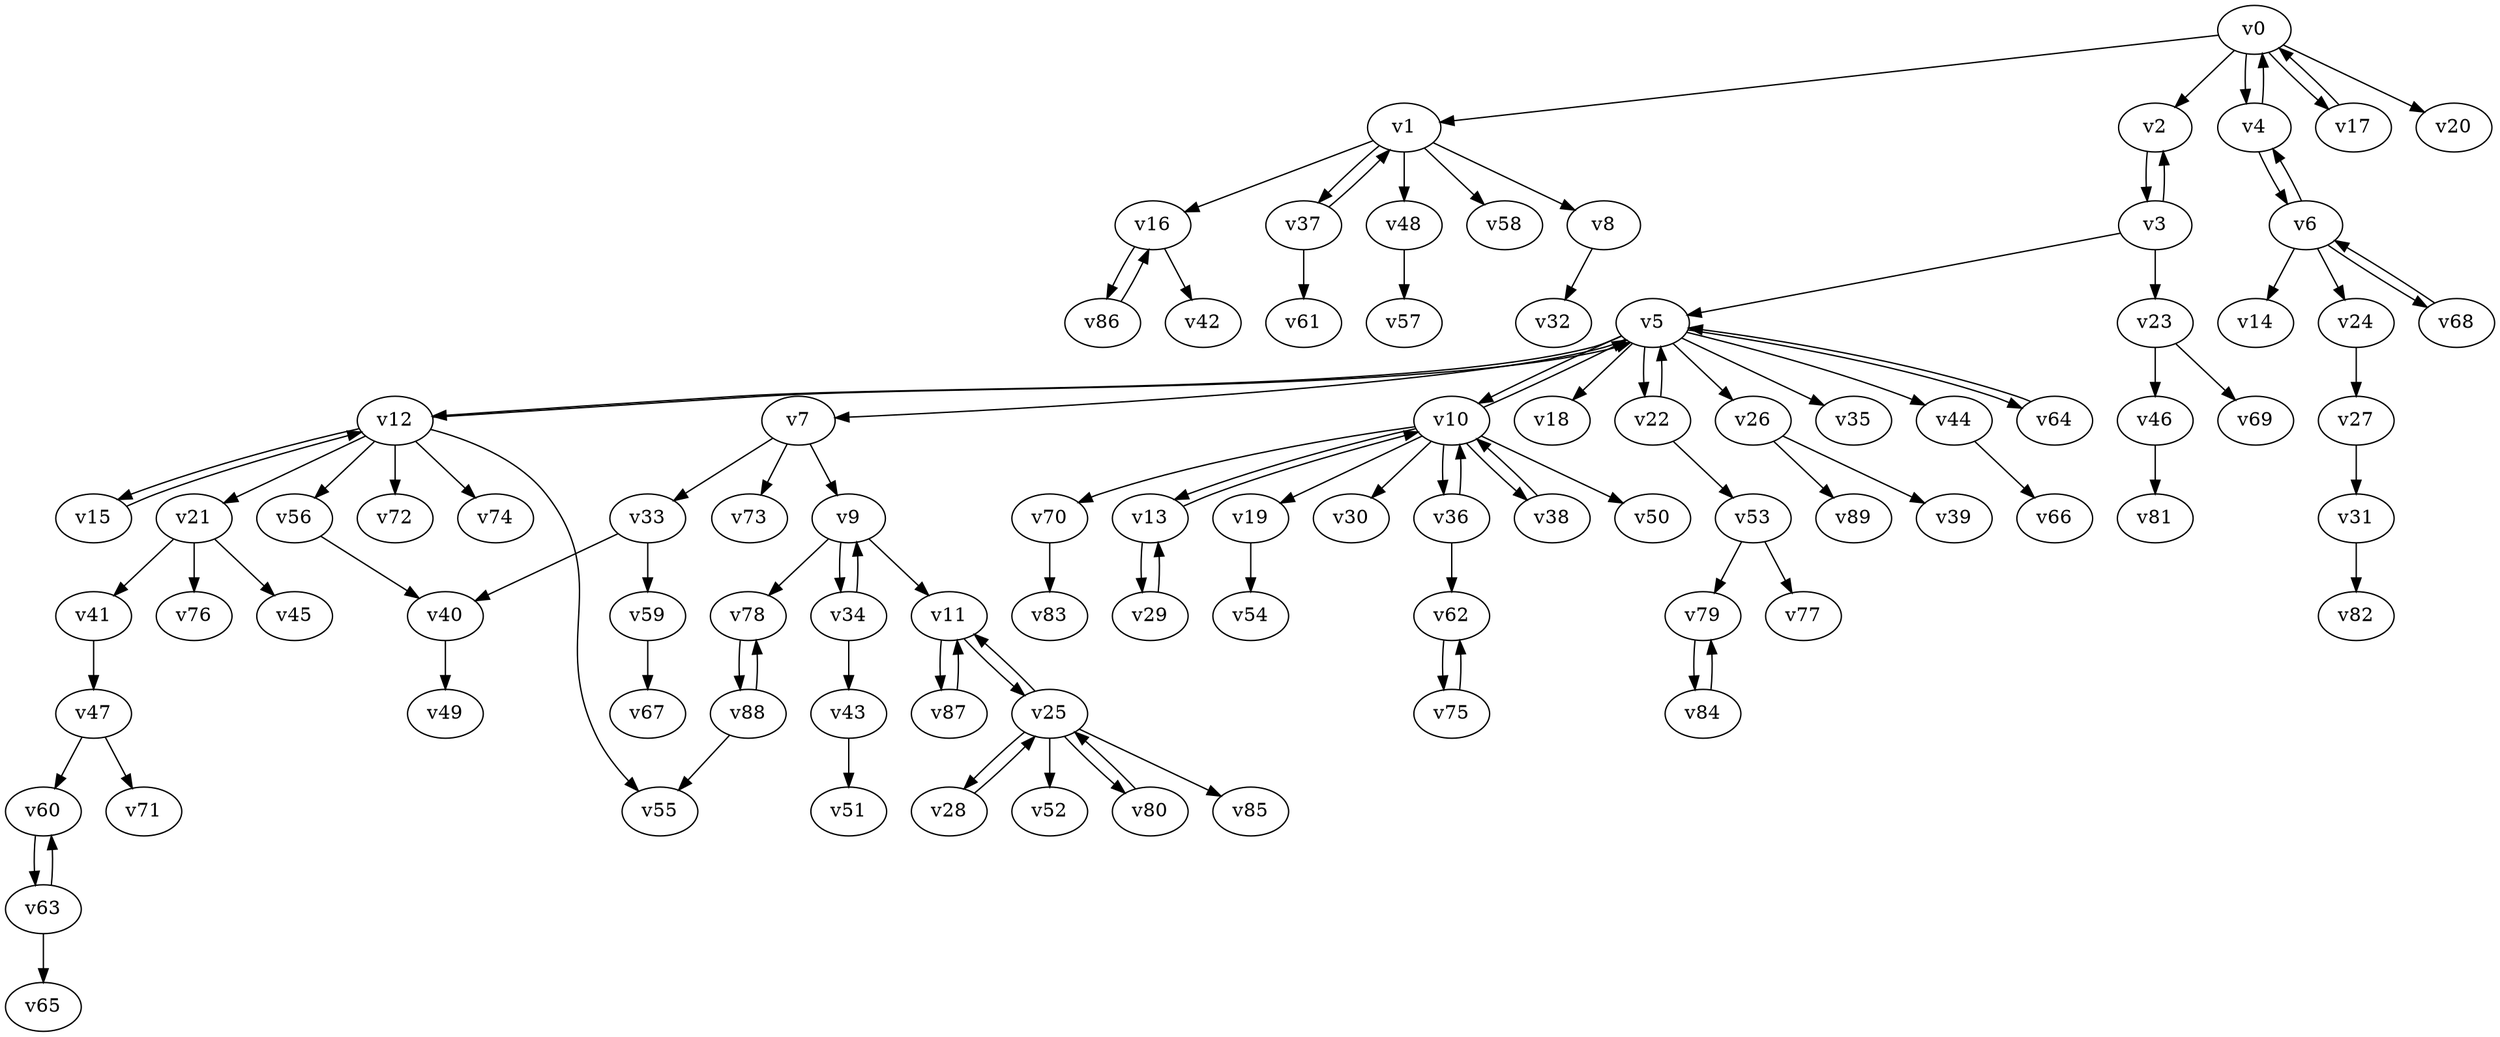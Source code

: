 digraph test121 {
    v0 [name="v0", player=0, weight=-3];
    v1 [name="v1", player=1, weight=13];
    v2 [name="v2", player=0, weight=9];
    v3 [name="v3", player=1, weight=8];
    v4 [name="v4", player=0, weight=5];
    v5 [name="v5", player=1, weight=7];
    v6 [name="v6", player=0, weight=6];
    v7 [name="v7", player=1, weight=6];
    v8 [name="v8", player=0, weight=7];
    v9 [name="v9", player=1, weight=-3];
    v10 [name="v10", player=0, weight=10];
    v11 [name="v11", player=1, weight=7];
    v12 [name="v12", player=0, weight=6];
    v13 [name="v13", player=1, weight=9];
    v14 [name="v14", player=0, weight=6];
    v15 [name="v15", player=1, weight=8];
    v16 [name="v16", player=0, weight=13];
    v17 [name="v17", player=1, weight=1];
    v18 [name="v18", player=0, weight=8];
    v19 [name="v19", player=1, weight=8];
    v20 [name="v20", player=0, weight=12];
    v21 [name="v21", player=1, weight=4];
    v22 [name="v22", player=0, weight=11];
    v23 [name="v23", player=1, weight=11];
    v24 [name="v24", player=0, weight=11];
    v25 [name="v25", player=1, weight=10];
    v26 [name="v26", player=0, weight=5];
    v27 [name="v27", player=1, weight=5];
    v28 [name="v28", player=0, weight=2];
    v29 [name="v29", player=1, weight=9];
    v30 [name="v30", player=0, weight=12];
    v31 [name="v31", player=1, weight=-1];
    v32 [name="v32", player=0, weight=10];
    v33 [name="v33", player=1, weight=2];
    v34 [name="v34", player=0, weight=3];
    v35 [name="v35", player=1, weight=1];
    v36 [name="v36", player=0, weight=9];
    v37 [name="v37", player=1, weight=11];
    v38 [name="v38", player=0, weight=10];
    v39 [name="v39", player=1, weight=10];
    v40 [name="v40", player=0, weight=16];
    v41 [name="v41", player=1, weight=6];
    v42 [name="v42", player=0, weight=7];
    v43 [name="v43", player=1, weight=14];
    v44 [name="v44", player=0, weight=9];
    v45 [name="v45", player=1, weight=3];
    v46 [name="v46", player=0, weight=3];
    v47 [name="v47", player=1, weight=1];
    v48 [name="v48", player=0, weight=17];
    v49 [name="v49", player=1, weight=6];
    v50 [name="v50", player=0, weight=11];
    v51 [name="v51", player=1, weight=-2];
    v52 [name="v52", player=0, weight=5];
    v53 [name="v53", player=1, weight=12];
    v54 [name="v54", player=0, weight=11];
    v55 [name="v55", player=1, weight=10];
    v56 [name="v56", player=0, weight=-3];
    v57 [name="v57", player=1, weight=8];
    v58 [name="v58", player=0, weight=6];
    v59 [name="v59", player=1, weight=17];
    v60 [name="v60", player=0, weight=3];
    v61 [name="v61", player=1, weight=13];
    v62 [name="v62", player=0, weight=0];
    v63 [name="v63", player=1, weight=12];
    v64 [name="v64", player=0, weight=14];
    v65 [name="v65", player=1, weight=1];
    v66 [name="v66", player=0, weight=5];
    v67 [name="v67", player=1, weight=3];
    v68 [name="v68", player=0, weight=14];
    v69 [name="v69", player=1, weight=9];
    v70 [name="v70", player=0, weight=4];
    v71 [name="v71", player=1, weight=9];
    v72 [name="v72", player=0, weight=17];
    v73 [name="v73", player=1, weight=13];
    v74 [name="v74", player=0, weight=5];
    v75 [name="v75", player=1, weight=8];
    v76 [name="v76", player=0, weight=3];
    v77 [name="v77", player=1, weight=-2];
    v78 [name="v78", player=0, weight=0];
    v79 [name="v79", player=1, weight=9];
    v80 [name="v80", player=0, weight=16];
    v81 [name="v81", player=1, weight=15];
    v82 [name="v82", player=0, weight=4];
    v83 [name="v83", player=1, weight=6];
    v84 [name="v84", player=0, weight=14];
    v85 [name="v85", player=1, weight=4];
    v86 [name="v86", player=0, weight=15];
    v87 [name="v87", player=1, weight=7];
    v88 [name="v88", player=0, weight=8];
    v89 [name="v89", player=1, weight=-1];
    v0 -> v1;
    v0 -> v2;
    v2 -> v3;
    v3 -> v2;
    v0 -> v4;
    v4 -> v0;
    v3 -> v5;
    v4 -> v6;
    v6 -> v4;
    v5 -> v7;
    v1 -> v8;
    v7 -> v9;
    v5 -> v10;
    v10 -> v5;
    v9 -> v11;
    v5 -> v12;
    v12 -> v5;
    v10 -> v13;
    v13 -> v10;
    v6 -> v14;
    v12 -> v15;
    v15 -> v12;
    v1 -> v16;
    v0 -> v17;
    v17 -> v0;
    v5 -> v18;
    v10 -> v19;
    v0 -> v20;
    v12 -> v21;
    v5 -> v22;
    v22 -> v5;
    v3 -> v23;
    v6 -> v24;
    v11 -> v25;
    v25 -> v11;
    v5 -> v26;
    v24 -> v27;
    v25 -> v28;
    v28 -> v25;
    v13 -> v29;
    v29 -> v13;
    v10 -> v30;
    v27 -> v31;
    v8 -> v32;
    v7 -> v33;
    v9 -> v34;
    v34 -> v9;
    v5 -> v35;
    v10 -> v36;
    v36 -> v10;
    v1 -> v37;
    v37 -> v1;
    v10 -> v38;
    v38 -> v10;
    v26 -> v39;
    v33 -> v40;
    v21 -> v41;
    v16 -> v42;
    v34 -> v43;
    v5 -> v44;
    v21 -> v45;
    v23 -> v46;
    v41 -> v47;
    v1 -> v48;
    v40 -> v49;
    v10 -> v50;
    v43 -> v51;
    v25 -> v52;
    v22 -> v53;
    v19 -> v54;
    v12 -> v55;
    v12 -> v56;
    v48 -> v57;
    v1 -> v58;
    v33 -> v59;
    v47 -> v60;
    v37 -> v61;
    v36 -> v62;
    v60 -> v63;
    v63 -> v60;
    v5 -> v64;
    v64 -> v5;
    v63 -> v65;
    v44 -> v66;
    v59 -> v67;
    v6 -> v68;
    v68 -> v6;
    v23 -> v69;
    v10 -> v70;
    v47 -> v71;
    v12 -> v72;
    v7 -> v73;
    v12 -> v74;
    v62 -> v75;
    v75 -> v62;
    v21 -> v76;
    v53 -> v77;
    v9 -> v78;
    v53 -> v79;
    v25 -> v80;
    v80 -> v25;
    v46 -> v81;
    v31 -> v82;
    v70 -> v83;
    v79 -> v84;
    v84 -> v79;
    v25 -> v85;
    v16 -> v86;
    v86 -> v16;
    v11 -> v87;
    v87 -> v11;
    v78 -> v88;
    v88 -> v78;
    v26 -> v89;
    v56 -> v40;
    v88 -> v55;
}
